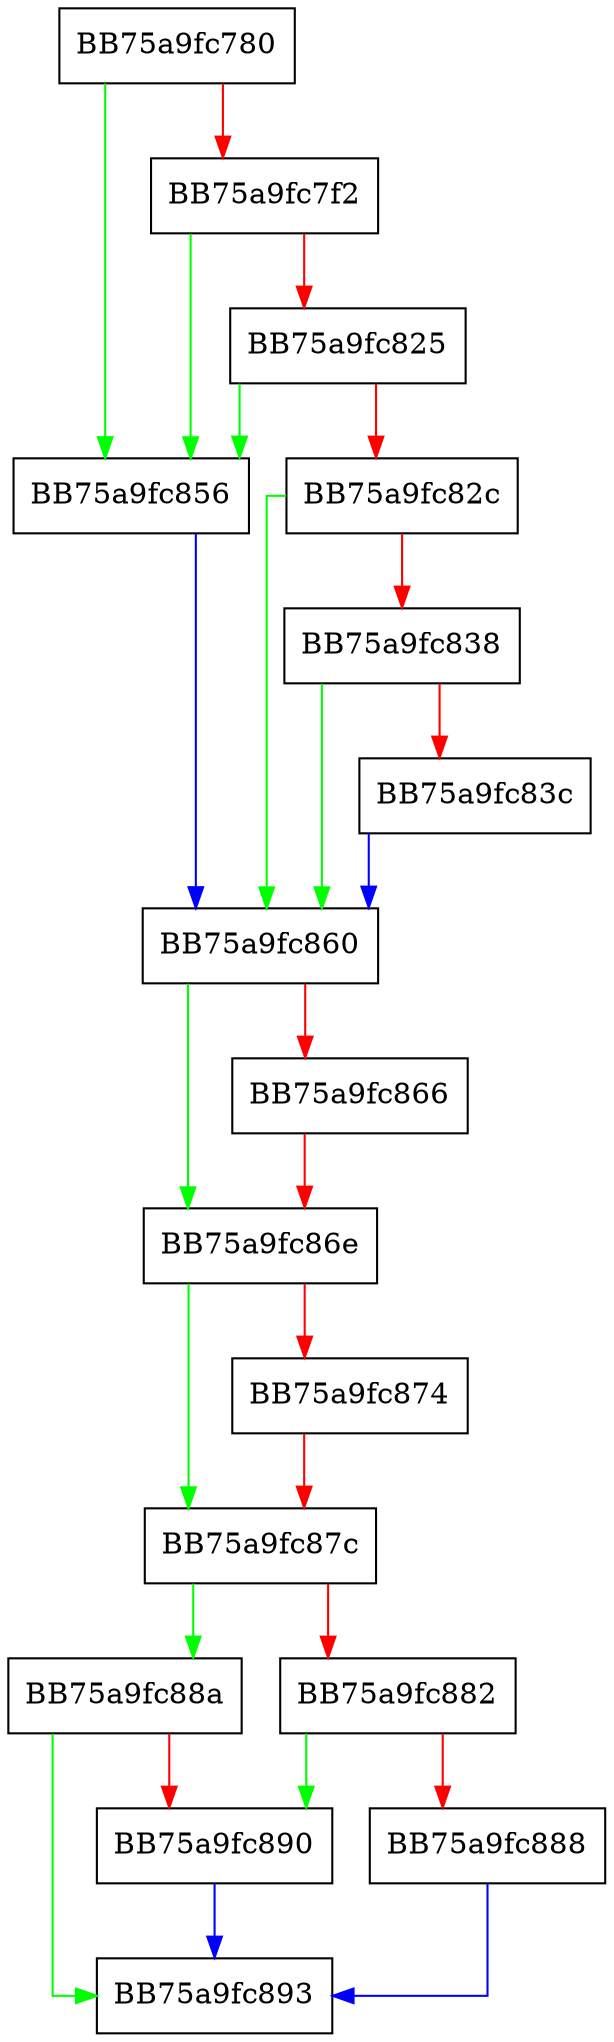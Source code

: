 digraph do_get {
  node [shape="box"];
  graph [splines=ortho];
  BB75a9fc780 -> BB75a9fc856 [color="green"];
  BB75a9fc780 -> BB75a9fc7f2 [color="red"];
  BB75a9fc7f2 -> BB75a9fc856 [color="green"];
  BB75a9fc7f2 -> BB75a9fc825 [color="red"];
  BB75a9fc825 -> BB75a9fc856 [color="green"];
  BB75a9fc825 -> BB75a9fc82c [color="red"];
  BB75a9fc82c -> BB75a9fc860 [color="green"];
  BB75a9fc82c -> BB75a9fc838 [color="red"];
  BB75a9fc838 -> BB75a9fc860 [color="green"];
  BB75a9fc838 -> BB75a9fc83c [color="red"];
  BB75a9fc83c -> BB75a9fc860 [color="blue"];
  BB75a9fc856 -> BB75a9fc860 [color="blue"];
  BB75a9fc860 -> BB75a9fc86e [color="green"];
  BB75a9fc860 -> BB75a9fc866 [color="red"];
  BB75a9fc866 -> BB75a9fc86e [color="red"];
  BB75a9fc86e -> BB75a9fc87c [color="green"];
  BB75a9fc86e -> BB75a9fc874 [color="red"];
  BB75a9fc874 -> BB75a9fc87c [color="red"];
  BB75a9fc87c -> BB75a9fc88a [color="green"];
  BB75a9fc87c -> BB75a9fc882 [color="red"];
  BB75a9fc882 -> BB75a9fc890 [color="green"];
  BB75a9fc882 -> BB75a9fc888 [color="red"];
  BB75a9fc888 -> BB75a9fc893 [color="blue"];
  BB75a9fc88a -> BB75a9fc893 [color="green"];
  BB75a9fc88a -> BB75a9fc890 [color="red"];
  BB75a9fc890 -> BB75a9fc893 [color="blue"];
}